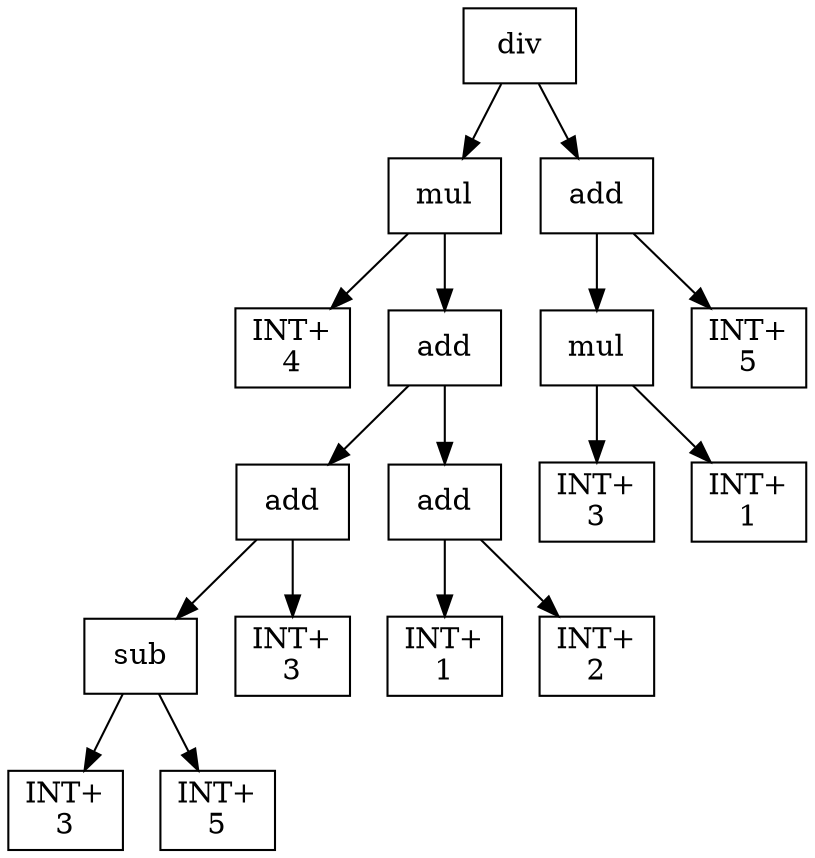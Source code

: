 digraph expr {
  node [shape=box];
  n1 [label="div"];
  n2 [label="mul"];
  n3 [label="INT+\n4"];
  n4 [label="add"];
  n5 [label="add"];
  n6 [label="sub"];
  n7 [label="INT+\n3"];
  n8 [label="INT+\n5"];
  n6 -> n7;
  n6 -> n8;
  n9 [label="INT+\n3"];
  n5 -> n6;
  n5 -> n9;
  n10 [label="add"];
  n11 [label="INT+\n1"];
  n12 [label="INT+\n2"];
  n10 -> n11;
  n10 -> n12;
  n4 -> n5;
  n4 -> n10;
  n2 -> n3;
  n2 -> n4;
  n13 [label="add"];
  n14 [label="mul"];
  n15 [label="INT+\n3"];
  n16 [label="INT+\n1"];
  n14 -> n15;
  n14 -> n16;
  n17 [label="INT+\n5"];
  n13 -> n14;
  n13 -> n17;
  n1 -> n2;
  n1 -> n13;
}